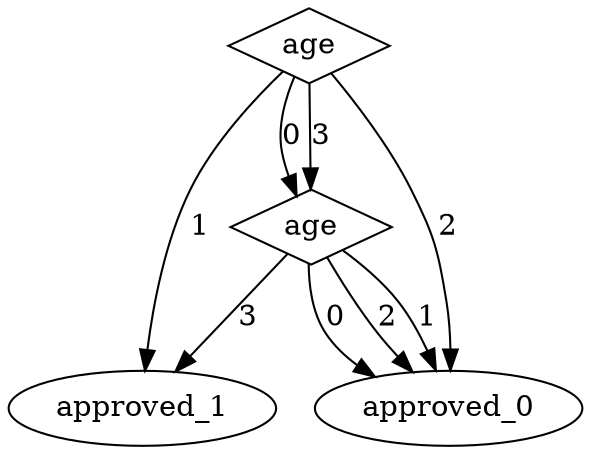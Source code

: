 digraph {
node [label=approved_1,style=""] approved_1
node [label=approved_0,style=""] approved_0
node [label=approved_0,style=""] approved_0
node [label=approved_0,style=""] approved_0
node [label=approved_0,style=""] approved_0
node [label=approved_1,style=""] approved_1
node [label=age,shape="diamond",style=""] 1
node [label=age,shape="diamond",style=""] 0

1 -> approved_1 [label="3"]
1 -> approved_0 [label="2"]
1 -> approved_0 [label="1"]
1 -> approved_0 [label="0"]
0 -> 1 [label="3"]
0 -> approved_0 [label="2"]
0 -> approved_1 [label="1"]
0 -> 1 [label="0"]
}